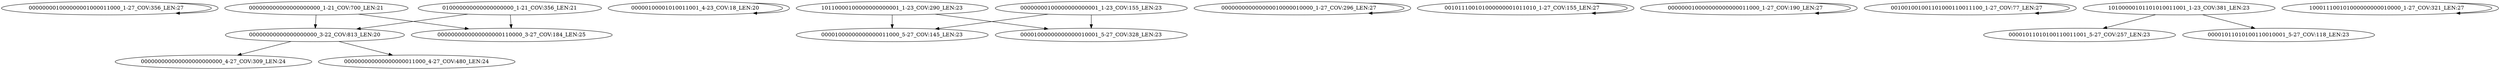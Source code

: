 digraph G {
    "000000001000000001000011000_1-27_COV:356_LEN:27" -> "000000001000000001000011000_1-27_COV:356_LEN:27";
    "00000000000000000000_3-22_COV:813_LEN:20" -> "000000000000000000000000_4-27_COV:309_LEN:24";
    "00000000000000000000_3-22_COV:813_LEN:20" -> "000000000000000000011000_4-27_COV:480_LEN:24";
    "00000100001010011001_4-23_COV:18_LEN:20" -> "00000100001010011001_4-23_COV:18_LEN:20";
    "10110000100000000000001_1-23_COV:290_LEN:23" -> "00001000000000000011000_5-27_COV:145_LEN:23";
    "10110000100000000000001_1-23_COV:290_LEN:23" -> "00001000000000000010001_5-27_COV:328_LEN:23";
    "000000000000000010000010000_1-27_COV:296_LEN:27" -> "000000000000000010000010000_1-27_COV:296_LEN:27";
    "001011100101000000001011010_1-27_COV:155_LEN:27" -> "001011100101000000001011010_1-27_COV:155_LEN:27";
    "000000010000000000000011000_1-27_COV:190_LEN:27" -> "000000010000000000000011000_1-27_COV:190_LEN:27";
    "001001001001101000110011100_1-27_COV:77_LEN:27" -> "001001001001101000110011100_1-27_COV:77_LEN:27";
    "00000000100000000000001_1-23_COV:155_LEN:23" -> "00001000000000000011000_5-27_COV:145_LEN:23";
    "00000000100000000000001_1-23_COV:155_LEN:23" -> "00001000000000000010001_5-27_COV:328_LEN:23";
    "10100000101101010011001_1-23_COV:381_LEN:23" -> "00001011010100110011001_5-27_COV:257_LEN:23";
    "10100000101101010011001_1-23_COV:381_LEN:23" -> "00001011010100110010001_5-27_COV:118_LEN:23";
    "000000000000000000000_1-21_COV:700_LEN:21" -> "00000000000000000000_3-22_COV:813_LEN:20";
    "000000000000000000000_1-21_COV:700_LEN:21" -> "0000000000000000000110000_3-27_COV:184_LEN:25";
    "100011100101000000000010000_1-27_COV:321_LEN:27" -> "100011100101000000000010000_1-27_COV:321_LEN:27";
    "010000000000000000000_1-21_COV:356_LEN:21" -> "00000000000000000000_3-22_COV:813_LEN:20";
    "010000000000000000000_1-21_COV:356_LEN:21" -> "0000000000000000000110000_3-27_COV:184_LEN:25";
}
